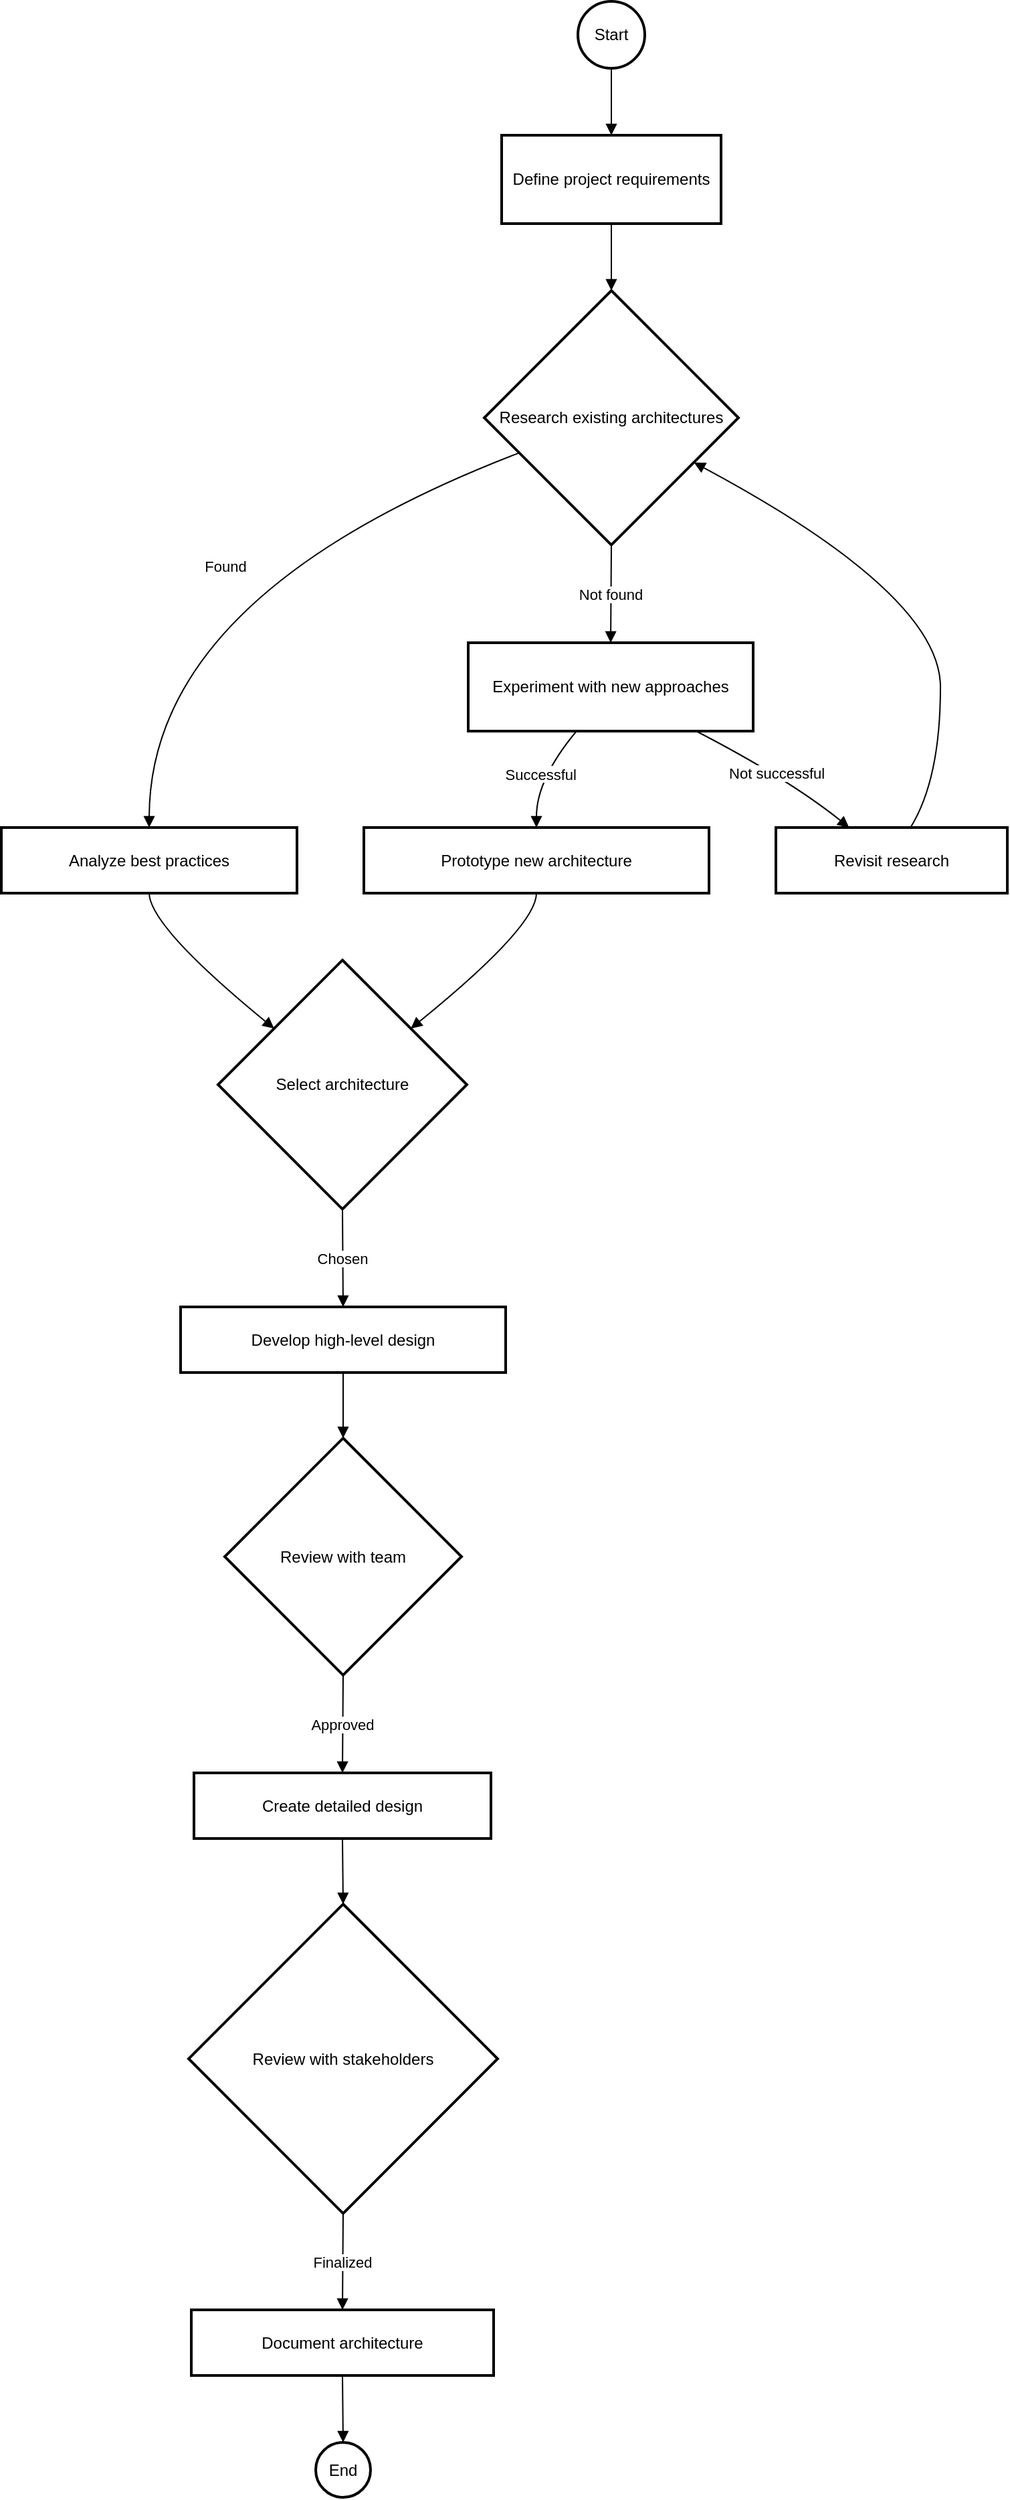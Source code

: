 <mxfile version="25.0.3">
  <diagram name="Page-1" id="v9TX8mat-99PT97_BzqF">
    <mxGraphModel>
      <root>
        <mxCell id="0" />
        <mxCell id="1" parent="0" />
        <mxCell id="2" value="Start" style="ellipse;aspect=fixed;strokeWidth=2;whiteSpace=wrap;" vertex="1" parent="1">
          <mxGeometry x="439" y="8" width="50" height="50" as="geometry" />
        </mxCell>
        <mxCell id="3" value="Define project requirements" style="whiteSpace=wrap;strokeWidth=2;" vertex="1" parent="1">
          <mxGeometry x="382" y="108" width="164" height="66" as="geometry" />
        </mxCell>
        <mxCell id="4" value="Research existing architectures" style="rhombus;strokeWidth=2;whiteSpace=wrap;" vertex="1" parent="1">
          <mxGeometry x="369" y="224" width="190" height="190" as="geometry" />
        </mxCell>
        <mxCell id="5" value="Analyze best practices" style="whiteSpace=wrap;strokeWidth=2;" vertex="1" parent="1">
          <mxGeometry x="8" y="625" width="221" height="49" as="geometry" />
        </mxCell>
        <mxCell id="6" value="Experiment with new approaches" style="whiteSpace=wrap;strokeWidth=2;" vertex="1" parent="1">
          <mxGeometry x="357" y="487" width="213" height="66" as="geometry" />
        </mxCell>
        <mxCell id="7" value="Select architecture" style="rhombus;strokeWidth=2;whiteSpace=wrap;" vertex="1" parent="1">
          <mxGeometry x="170" y="724" width="186" height="186" as="geometry" />
        </mxCell>
        <mxCell id="8" value="Develop high-level design" style="whiteSpace=wrap;strokeWidth=2;" vertex="1" parent="1">
          <mxGeometry x="142" y="983" width="243" height="49" as="geometry" />
        </mxCell>
        <mxCell id="9" value="Review with team" style="rhombus;strokeWidth=2;whiteSpace=wrap;" vertex="1" parent="1">
          <mxGeometry x="175" y="1081" width="177" height="177" as="geometry" />
        </mxCell>
        <mxCell id="10" value="Create detailed design" style="whiteSpace=wrap;strokeWidth=2;" vertex="1" parent="1">
          <mxGeometry x="152" y="1331" width="222" height="49" as="geometry" />
        </mxCell>
        <mxCell id="11" value="Review with stakeholders" style="rhombus;strokeWidth=2;whiteSpace=wrap;" vertex="1" parent="1">
          <mxGeometry x="148" y="1429" width="231" height="231" as="geometry" />
        </mxCell>
        <mxCell id="12" value="Document architecture" style="whiteSpace=wrap;strokeWidth=2;" vertex="1" parent="1">
          <mxGeometry x="150" y="1732" width="226" height="49" as="geometry" />
        </mxCell>
        <mxCell id="13" value="End" style="ellipse;aspect=fixed;strokeWidth=2;whiteSpace=wrap;" vertex="1" parent="1">
          <mxGeometry x="243" y="1831" width="41" height="41" as="geometry" />
        </mxCell>
        <mxCell id="14" value="Prototype new architecture" style="whiteSpace=wrap;strokeWidth=2;" vertex="1" parent="1">
          <mxGeometry x="279" y="625" width="258" height="49" as="geometry" />
        </mxCell>
        <mxCell id="15" value="Revisit research" style="whiteSpace=wrap;strokeWidth=2;" vertex="1" parent="1">
          <mxGeometry x="587" y="625" width="173" height="49" as="geometry" />
        </mxCell>
        <mxCell id="16" value="" style="curved=1;startArrow=none;endArrow=block;exitX=0.5;exitY=1;entryX=0.5;entryY=0;" edge="1" parent="1" source="2" target="3">
          <mxGeometry relative="1" as="geometry">
            <Array as="points" />
          </mxGeometry>
        </mxCell>
        <mxCell id="17" value="" style="curved=1;startArrow=none;endArrow=block;exitX=0.5;exitY=1;entryX=0.5;entryY=0;" edge="1" parent="1" source="3" target="4">
          <mxGeometry relative="1" as="geometry">
            <Array as="points" />
          </mxGeometry>
        </mxCell>
        <mxCell id="18" value="Found" style="curved=1;startArrow=none;endArrow=block;exitX=0;exitY=0.69;entryX=0.5;entryY=0.01;" edge="1" parent="1" source="4" target="5">
          <mxGeometry relative="1" as="geometry">
            <Array as="points">
              <mxPoint x="119" y="451" />
            </Array>
          </mxGeometry>
        </mxCell>
        <mxCell id="19" value="Not found" style="curved=1;startArrow=none;endArrow=block;exitX=0.5;exitY=1;entryX=0.5;entryY=0;" edge="1" parent="1" source="4" target="6">
          <mxGeometry relative="1" as="geometry">
            <Array as="points" />
          </mxGeometry>
        </mxCell>
        <mxCell id="20" value="" style="curved=1;startArrow=none;endArrow=block;exitX=0.5;exitY=1;entryX=0;entryY=0.09;" edge="1" parent="1" source="5" target="7">
          <mxGeometry relative="1" as="geometry">
            <Array as="points">
              <mxPoint x="119" y="699" />
            </Array>
          </mxGeometry>
        </mxCell>
        <mxCell id="21" value="Chosen" style="curved=1;startArrow=none;endArrow=block;exitX=0.5;exitY=1;entryX=0.5;entryY=0;" edge="1" parent="1" source="7" target="8">
          <mxGeometry relative="1" as="geometry">
            <Array as="points" />
          </mxGeometry>
        </mxCell>
        <mxCell id="22" value="" style="curved=1;startArrow=none;endArrow=block;exitX=0.5;exitY=0.99;entryX=0.5;entryY=0;" edge="1" parent="1" source="8" target="9">
          <mxGeometry relative="1" as="geometry">
            <Array as="points" />
          </mxGeometry>
        </mxCell>
        <mxCell id="23" value="Approved" style="curved=1;startArrow=none;endArrow=block;exitX=0.5;exitY=1;entryX=0.5;entryY=-0.01;" edge="1" parent="1" source="9" target="10">
          <mxGeometry relative="1" as="geometry">
            <Array as="points" />
          </mxGeometry>
        </mxCell>
        <mxCell id="24" value="" style="curved=1;startArrow=none;endArrow=block;exitX=0.5;exitY=0.98;entryX=0.5;entryY=0;" edge="1" parent="1" source="10" target="11">
          <mxGeometry relative="1" as="geometry">
            <Array as="points" />
          </mxGeometry>
        </mxCell>
        <mxCell id="25" value="Finalized" style="curved=1;startArrow=none;endArrow=block;exitX=0.5;exitY=1;entryX=0.5;entryY=0;" edge="1" parent="1" source="11" target="12">
          <mxGeometry relative="1" as="geometry">
            <Array as="points" />
          </mxGeometry>
        </mxCell>
        <mxCell id="26" value="" style="curved=1;startArrow=none;endArrow=block;exitX=0.5;exitY=0.99;entryX=0.49;entryY=-0.01;" edge="1" parent="1" source="12" target="13">
          <mxGeometry relative="1" as="geometry">
            <Array as="points" />
          </mxGeometry>
        </mxCell>
        <mxCell id="27" value="Successful" style="curved=1;startArrow=none;endArrow=block;exitX=0.38;exitY=1;entryX=0.5;entryY=0.01;" edge="1" parent="1" source="6" target="14">
          <mxGeometry relative="1" as="geometry">
            <Array as="points">
              <mxPoint x="408" y="589" />
            </Array>
          </mxGeometry>
        </mxCell>
        <mxCell id="28" value="" style="curved=1;startArrow=none;endArrow=block;exitX=0.5;exitY=1;entryX=1;entryY=0.09;" edge="1" parent="1" source="14" target="7">
          <mxGeometry relative="1" as="geometry">
            <Array as="points">
              <mxPoint x="408" y="699" />
            </Array>
          </mxGeometry>
        </mxCell>
        <mxCell id="29" value="Not successful" style="curved=1;startArrow=none;endArrow=block;exitX=0.8;exitY=1;entryX=0.32;entryY=0.01;" edge="1" parent="1" source="6" target="15">
          <mxGeometry relative="1" as="geometry">
            <Array as="points">
              <mxPoint x="597" y="589" />
            </Array>
          </mxGeometry>
        </mxCell>
        <mxCell id="30" value="" style="curved=1;startArrow=none;endArrow=block;exitX=0.58;exitY=0.01;entryX=1;entryY=0.77;" edge="1" parent="1" source="15" target="4">
          <mxGeometry relative="1" as="geometry">
            <Array as="points">
              <mxPoint x="710" y="589" />
              <mxPoint x="710" y="451" />
            </Array>
          </mxGeometry>
        </mxCell>
      </root>
    </mxGraphModel>
  </diagram>
</mxfile>
